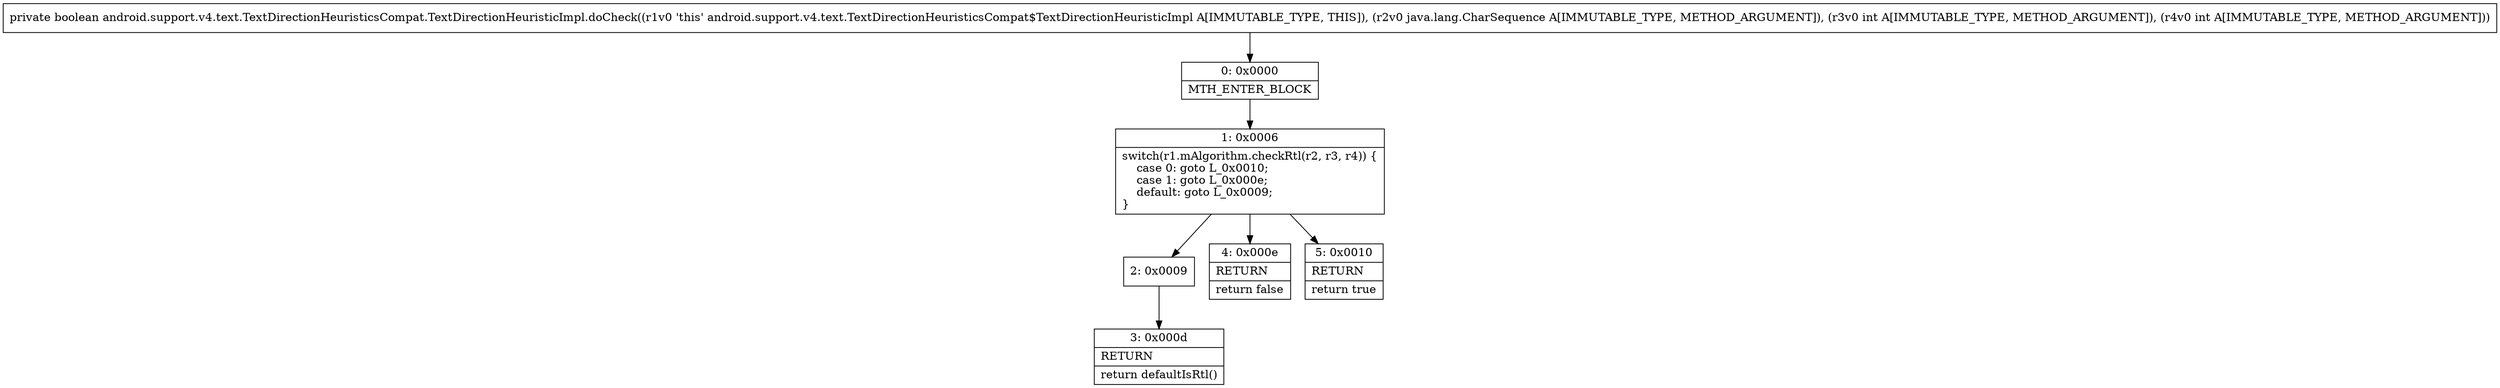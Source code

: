 digraph "CFG forandroid.support.v4.text.TextDirectionHeuristicsCompat.TextDirectionHeuristicImpl.doCheck(Ljava\/lang\/CharSequence;II)Z" {
Node_0 [shape=record,label="{0\:\ 0x0000|MTH_ENTER_BLOCK\l}"];
Node_1 [shape=record,label="{1\:\ 0x0006|switch(r1.mAlgorithm.checkRtl(r2, r3, r4)) \{\l    case 0: goto L_0x0010;\l    case 1: goto L_0x000e;\l    default: goto L_0x0009;\l\}\l}"];
Node_2 [shape=record,label="{2\:\ 0x0009}"];
Node_3 [shape=record,label="{3\:\ 0x000d|RETURN\l|return defaultIsRtl()\l}"];
Node_4 [shape=record,label="{4\:\ 0x000e|RETURN\l|return false\l}"];
Node_5 [shape=record,label="{5\:\ 0x0010|RETURN\l|return true\l}"];
MethodNode[shape=record,label="{private boolean android.support.v4.text.TextDirectionHeuristicsCompat.TextDirectionHeuristicImpl.doCheck((r1v0 'this' android.support.v4.text.TextDirectionHeuristicsCompat$TextDirectionHeuristicImpl A[IMMUTABLE_TYPE, THIS]), (r2v0 java.lang.CharSequence A[IMMUTABLE_TYPE, METHOD_ARGUMENT]), (r3v0 int A[IMMUTABLE_TYPE, METHOD_ARGUMENT]), (r4v0 int A[IMMUTABLE_TYPE, METHOD_ARGUMENT])) }"];
MethodNode -> Node_0;
Node_0 -> Node_1;
Node_1 -> Node_2;
Node_1 -> Node_4;
Node_1 -> Node_5;
Node_2 -> Node_3;
}

